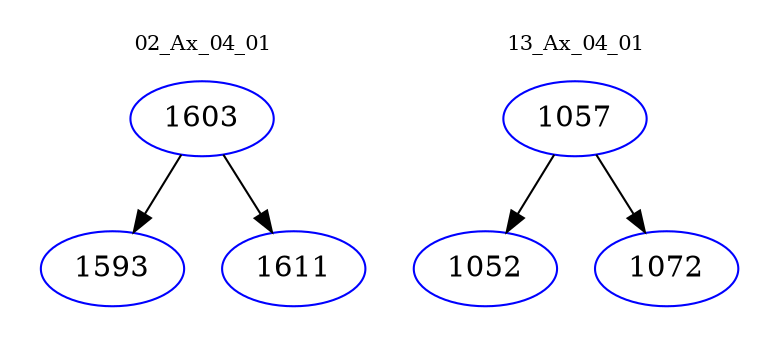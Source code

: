 digraph{
subgraph cluster_0 {
color = white
label = "02_Ax_04_01";
fontsize=10;
T0_1603 [label="1603", color="blue"]
T0_1603 -> T0_1593 [color="black"]
T0_1593 [label="1593", color="blue"]
T0_1603 -> T0_1611 [color="black"]
T0_1611 [label="1611", color="blue"]
}
subgraph cluster_1 {
color = white
label = "13_Ax_04_01";
fontsize=10;
T1_1057 [label="1057", color="blue"]
T1_1057 -> T1_1052 [color="black"]
T1_1052 [label="1052", color="blue"]
T1_1057 -> T1_1072 [color="black"]
T1_1072 [label="1072", color="blue"]
}
}
